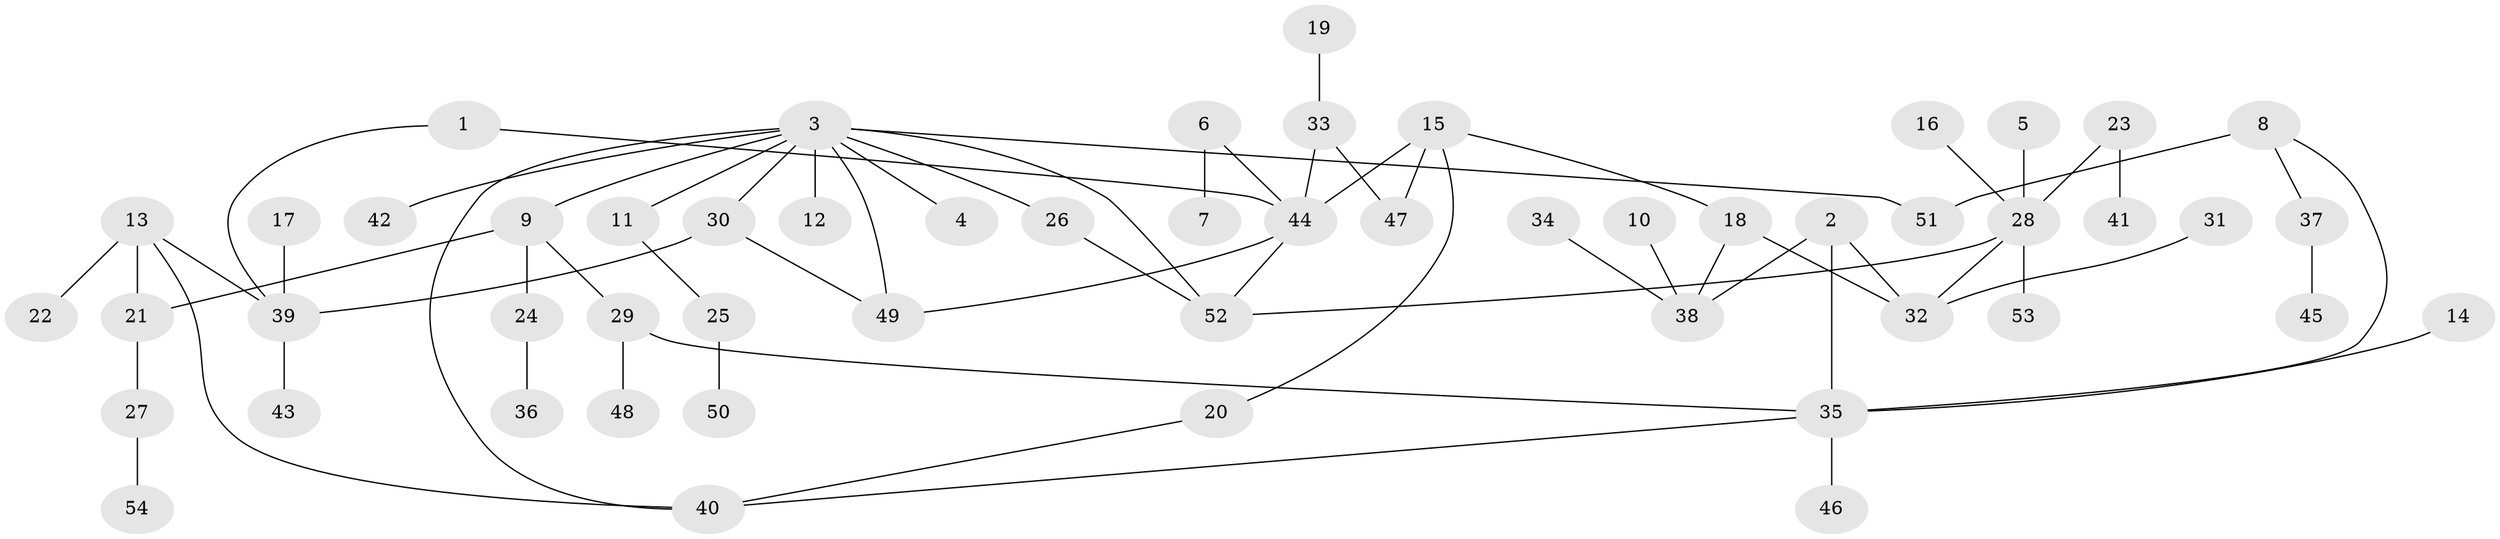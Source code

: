// original degree distribution, {5: 0.046296296296296294, 8: 0.009259259259259259, 2: 0.21296296296296297, 7: 0.009259259259259259, 4: 0.1111111111111111, 3: 0.19444444444444445, 1: 0.4166666666666667}
// Generated by graph-tools (version 1.1) at 2025/25/03/09/25 03:25:36]
// undirected, 54 vertices, 66 edges
graph export_dot {
graph [start="1"]
  node [color=gray90,style=filled];
  1;
  2;
  3;
  4;
  5;
  6;
  7;
  8;
  9;
  10;
  11;
  12;
  13;
  14;
  15;
  16;
  17;
  18;
  19;
  20;
  21;
  22;
  23;
  24;
  25;
  26;
  27;
  28;
  29;
  30;
  31;
  32;
  33;
  34;
  35;
  36;
  37;
  38;
  39;
  40;
  41;
  42;
  43;
  44;
  45;
  46;
  47;
  48;
  49;
  50;
  51;
  52;
  53;
  54;
  1 -- 39 [weight=1.0];
  1 -- 44 [weight=1.0];
  2 -- 32 [weight=1.0];
  2 -- 35 [weight=1.0];
  2 -- 38 [weight=1.0];
  3 -- 4 [weight=1.0];
  3 -- 9 [weight=1.0];
  3 -- 11 [weight=1.0];
  3 -- 12 [weight=1.0];
  3 -- 26 [weight=1.0];
  3 -- 30 [weight=1.0];
  3 -- 40 [weight=1.0];
  3 -- 42 [weight=1.0];
  3 -- 49 [weight=1.0];
  3 -- 51 [weight=1.0];
  3 -- 52 [weight=1.0];
  5 -- 28 [weight=1.0];
  6 -- 7 [weight=1.0];
  6 -- 44 [weight=1.0];
  8 -- 35 [weight=1.0];
  8 -- 37 [weight=1.0];
  8 -- 51 [weight=2.0];
  9 -- 21 [weight=1.0];
  9 -- 24 [weight=1.0];
  9 -- 29 [weight=1.0];
  10 -- 38 [weight=1.0];
  11 -- 25 [weight=1.0];
  13 -- 21 [weight=1.0];
  13 -- 22 [weight=1.0];
  13 -- 39 [weight=1.0];
  13 -- 40 [weight=1.0];
  14 -- 35 [weight=1.0];
  15 -- 18 [weight=1.0];
  15 -- 20 [weight=1.0];
  15 -- 44 [weight=1.0];
  15 -- 47 [weight=1.0];
  16 -- 28 [weight=1.0];
  17 -- 39 [weight=1.0];
  18 -- 32 [weight=1.0];
  18 -- 38 [weight=1.0];
  19 -- 33 [weight=1.0];
  20 -- 40 [weight=1.0];
  21 -- 27 [weight=1.0];
  23 -- 28 [weight=1.0];
  23 -- 41 [weight=1.0];
  24 -- 36 [weight=1.0];
  25 -- 50 [weight=1.0];
  26 -- 52 [weight=1.0];
  27 -- 54 [weight=1.0];
  28 -- 32 [weight=1.0];
  28 -- 52 [weight=1.0];
  28 -- 53 [weight=1.0];
  29 -- 35 [weight=1.0];
  29 -- 48 [weight=1.0];
  30 -- 39 [weight=1.0];
  30 -- 49 [weight=1.0];
  31 -- 32 [weight=1.0];
  33 -- 44 [weight=1.0];
  33 -- 47 [weight=1.0];
  34 -- 38 [weight=1.0];
  35 -- 40 [weight=1.0];
  35 -- 46 [weight=1.0];
  37 -- 45 [weight=1.0];
  39 -- 43 [weight=1.0];
  44 -- 49 [weight=1.0];
  44 -- 52 [weight=1.0];
}
